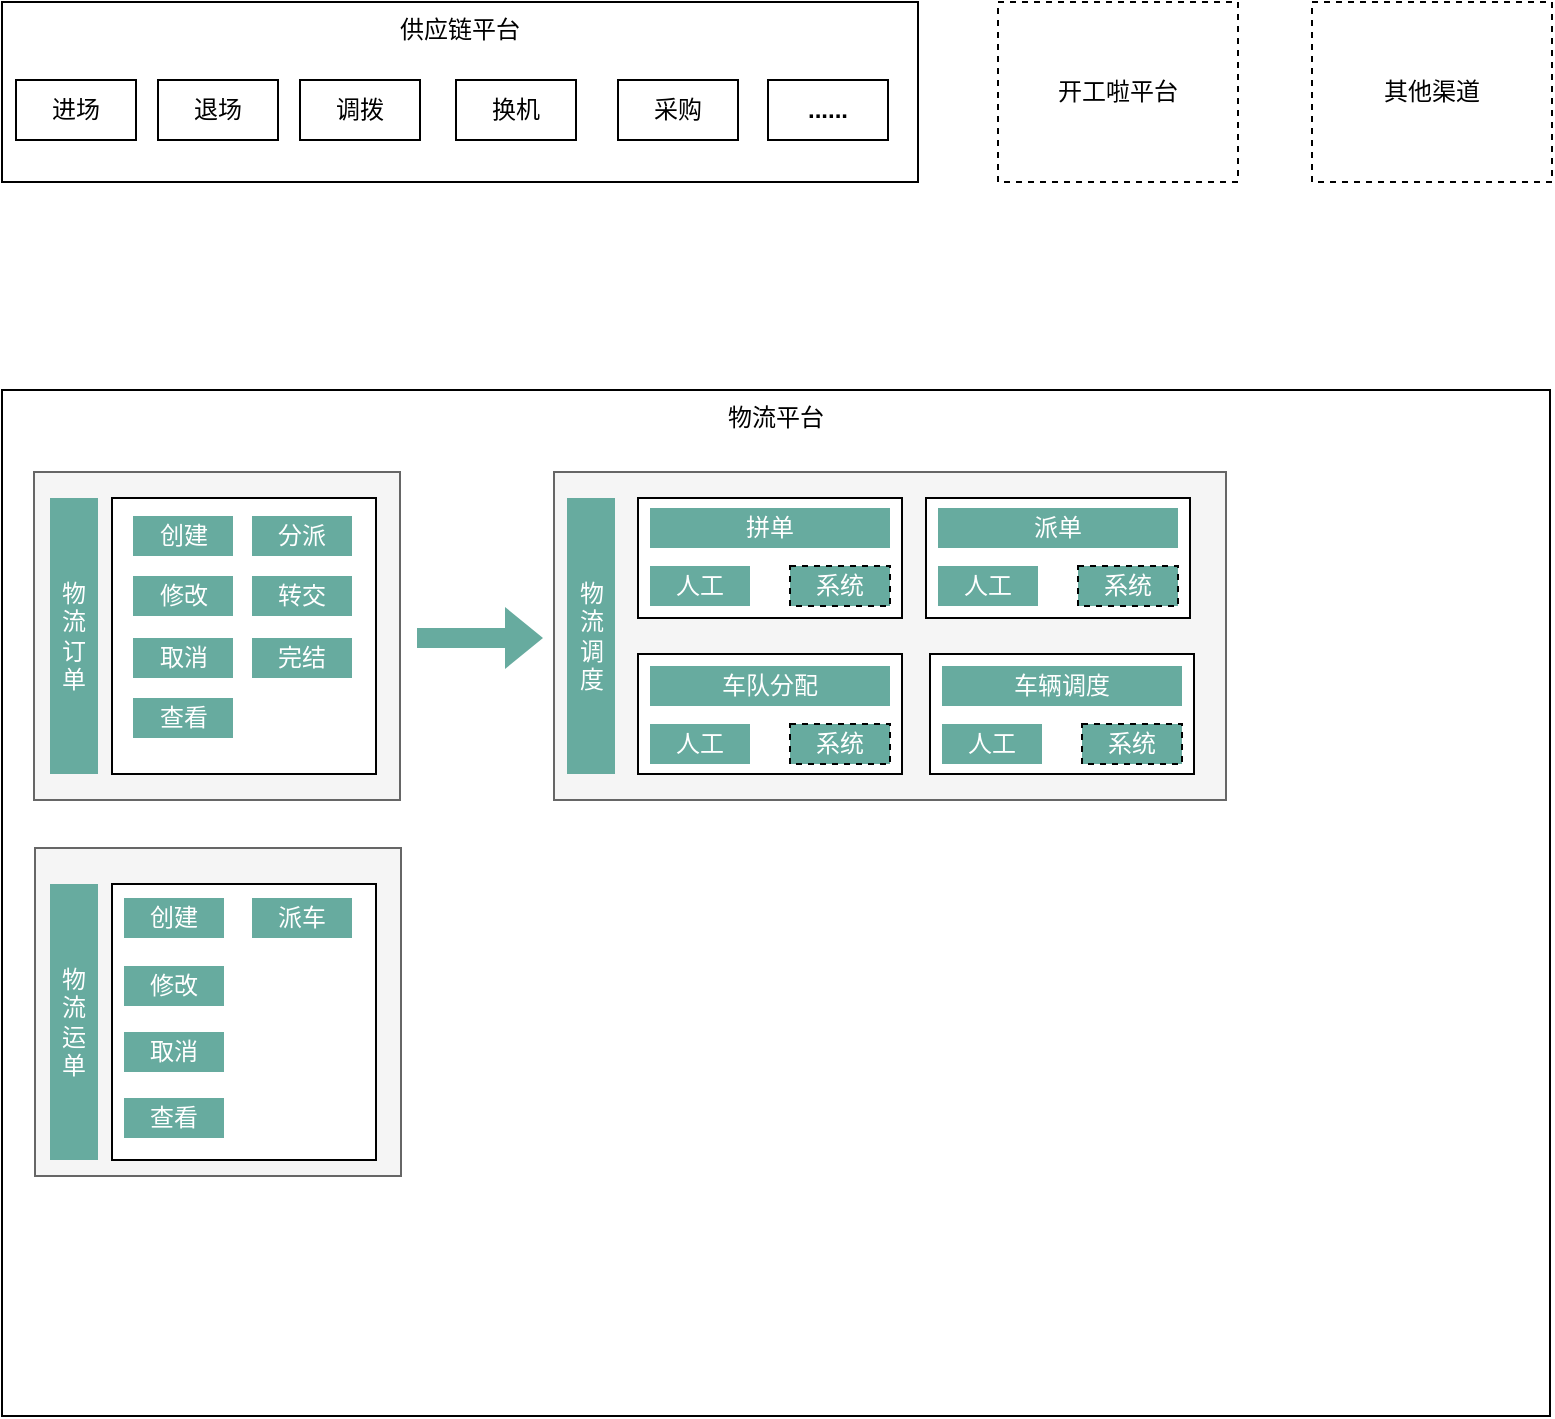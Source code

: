 <mxfile version="20.3.0" type="github" pages="2">
  <diagram id="WJOXv00hVuy9kRLdBPcV" name="物流平台01">
    <mxGraphModel dx="1673" dy="936" grid="0" gridSize="10" guides="1" tooltips="1" connect="1" arrows="1" fold="1" page="1" pageScale="1" pageWidth="827" pageHeight="1169" math="0" shadow="0">
      <root>
        <mxCell id="0" />
        <mxCell id="1" parent="0" />
        <mxCell id="8NXl82Xmxk2-i6Ix3Uvn-1" value="物流平台" style="rounded=0;whiteSpace=wrap;html=1;align=center;verticalAlign=top;" vertex="1" parent="1">
          <mxGeometry x="17" y="274" width="774" height="513" as="geometry" />
        </mxCell>
        <mxCell id="8NXl82Xmxk2-i6Ix3Uvn-3" value="" style="rounded=0;whiteSpace=wrap;html=1;strokeColor=#666666;fillColor=#f5f5f5;fontColor=#333333;" vertex="1" parent="1">
          <mxGeometry x="33" y="315" width="183" height="164" as="geometry" />
        </mxCell>
        <mxCell id="8NXl82Xmxk2-i6Ix3Uvn-6" value="供应链平台" style="rounded=0;whiteSpace=wrap;html=1;strokeColor=#000000;fillColor=#FFFFFF;verticalAlign=top;" vertex="1" parent="1">
          <mxGeometry x="17" y="80" width="458" height="90" as="geometry" />
        </mxCell>
        <mxCell id="8NXl82Xmxk2-i6Ix3Uvn-7" value="开工啦平台" style="rounded=0;whiteSpace=wrap;html=1;strokeColor=#000000;fillColor=#FFFFFF;dashed=1;" vertex="1" parent="1">
          <mxGeometry x="515" y="80" width="120" height="90" as="geometry" />
        </mxCell>
        <mxCell id="8NXl82Xmxk2-i6Ix3Uvn-8" value="其他渠道" style="rounded=0;whiteSpace=wrap;html=1;strokeColor=#000000;fillColor=#FFFFFF;dashed=1;" vertex="1" parent="1">
          <mxGeometry x="672" y="80" width="120" height="90" as="geometry" />
        </mxCell>
        <mxCell id="8NXl82Xmxk2-i6Ix3Uvn-9" value="进场" style="rounded=0;whiteSpace=wrap;html=1;strokeColor=#000000;fillColor=#FFFFFF;" vertex="1" parent="1">
          <mxGeometry x="24" y="119" width="60" height="30" as="geometry" />
        </mxCell>
        <mxCell id="8NXl82Xmxk2-i6Ix3Uvn-10" value="退场" style="rounded=0;whiteSpace=wrap;html=1;strokeColor=#000000;fillColor=#FFFFFF;" vertex="1" parent="1">
          <mxGeometry x="95" y="119" width="60" height="30" as="geometry" />
        </mxCell>
        <mxCell id="8NXl82Xmxk2-i6Ix3Uvn-11" value="调拨" style="rounded=0;whiteSpace=wrap;html=1;strokeColor=#000000;fillColor=#FFFFFF;" vertex="1" parent="1">
          <mxGeometry x="166" y="119" width="60" height="30" as="geometry" />
        </mxCell>
        <mxCell id="8NXl82Xmxk2-i6Ix3Uvn-12" value="换机" style="rounded=0;whiteSpace=wrap;html=1;strokeColor=#000000;fillColor=#FFFFFF;" vertex="1" parent="1">
          <mxGeometry x="244" y="119" width="60" height="30" as="geometry" />
        </mxCell>
        <mxCell id="8NXl82Xmxk2-i6Ix3Uvn-13" value="采购" style="rounded=0;whiteSpace=wrap;html=1;strokeColor=#000000;fillColor=#FFFFFF;" vertex="1" parent="1">
          <mxGeometry x="325" y="119" width="60" height="30" as="geometry" />
        </mxCell>
        <mxCell id="8NXl82Xmxk2-i6Ix3Uvn-14" value="&lt;b&gt;......&lt;/b&gt;" style="rounded=0;whiteSpace=wrap;html=1;strokeColor=#000000;fillColor=#FFFFFF;" vertex="1" parent="1">
          <mxGeometry x="400" y="119" width="60" height="30" as="geometry" />
        </mxCell>
        <mxCell id="8NXl82Xmxk2-i6Ix3Uvn-17" value="物流订单" style="rounded=0;whiteSpace=wrap;html=1;strokeColor=none;fillColor=#67AB9F;fontColor=#ffffff;" vertex="1" parent="1">
          <mxGeometry x="41" y="328" width="24" height="138" as="geometry" />
        </mxCell>
        <mxCell id="8NXl82Xmxk2-i6Ix3Uvn-18" value="" style="rounded=0;whiteSpace=wrap;html=1;" vertex="1" parent="1">
          <mxGeometry x="72" y="328" width="132" height="138" as="geometry" />
        </mxCell>
        <mxCell id="8NXl82Xmxk2-i6Ix3Uvn-19" value="创建" style="rounded=0;whiteSpace=wrap;html=1;strokeColor=none;fillColor=#67AB9F;fontColor=#ffffff;" vertex="1" parent="1">
          <mxGeometry x="82.5" y="337" width="50" height="20" as="geometry" />
        </mxCell>
        <mxCell id="8NXl82Xmxk2-i6Ix3Uvn-20" value="修改" style="rounded=0;whiteSpace=wrap;html=1;strokeColor=none;fillColor=#67AB9F;fontColor=#ffffff;" vertex="1" parent="1">
          <mxGeometry x="82.5" y="367" width="50" height="20" as="geometry" />
        </mxCell>
        <mxCell id="8NXl82Xmxk2-i6Ix3Uvn-21" value="取消" style="rounded=0;whiteSpace=wrap;html=1;strokeColor=none;fillColor=#67AB9F;fontColor=#ffffff;" vertex="1" parent="1">
          <mxGeometry x="82.5" y="398" width="50" height="20" as="geometry" />
        </mxCell>
        <mxCell id="8NXl82Xmxk2-i6Ix3Uvn-22" value="查看" style="rounded=0;whiteSpace=wrap;html=1;strokeColor=none;fillColor=#67AB9F;fontColor=#ffffff;" vertex="1" parent="1">
          <mxGeometry x="82.5" y="428" width="50" height="20" as="geometry" />
        </mxCell>
        <mxCell id="8NXl82Xmxk2-i6Ix3Uvn-23" value="分派" style="rounded=0;whiteSpace=wrap;html=1;strokeColor=none;fillColor=#67AB9F;fontColor=#ffffff;" vertex="1" parent="1">
          <mxGeometry x="142" y="337" width="50" height="20" as="geometry" />
        </mxCell>
        <mxCell id="8NXl82Xmxk2-i6Ix3Uvn-24" value="转交" style="rounded=0;whiteSpace=wrap;html=1;strokeColor=none;fillColor=#67AB9F;fontColor=#ffffff;" vertex="1" parent="1">
          <mxGeometry x="142" y="367" width="50" height="20" as="geometry" />
        </mxCell>
        <mxCell id="8NXl82Xmxk2-i6Ix3Uvn-25" value="完结" style="rounded=0;whiteSpace=wrap;html=1;strokeColor=none;fillColor=#67AB9F;fontColor=#ffffff;" vertex="1" parent="1">
          <mxGeometry x="142" y="398" width="50" height="20" as="geometry" />
        </mxCell>
        <mxCell id="8NXl82Xmxk2-i6Ix3Uvn-26" value="" style="rounded=0;whiteSpace=wrap;html=1;strokeColor=#666666;fillColor=#f5f5f5;fontColor=#333333;" vertex="1" parent="1">
          <mxGeometry x="293" y="315" width="336" height="164" as="geometry" />
        </mxCell>
        <mxCell id="8NXl82Xmxk2-i6Ix3Uvn-27" value="物流调度" style="rounded=0;whiteSpace=wrap;html=1;strokeColor=none;fillColor=#67AB9F;fontColor=#ffffff;" vertex="1" parent="1">
          <mxGeometry x="299.5" y="328" width="24" height="138" as="geometry" />
        </mxCell>
        <mxCell id="8NXl82Xmxk2-i6Ix3Uvn-28" value="" style="rounded=0;whiteSpace=wrap;html=1;" vertex="1" parent="1">
          <mxGeometry x="335" y="328" width="132" height="60" as="geometry" />
        </mxCell>
        <mxCell id="8NXl82Xmxk2-i6Ix3Uvn-29" value="" style="shape=flexArrow;endArrow=classic;html=1;rounded=0;fillColor=#67AB9F;strokeColor=none;" edge="1" parent="1">
          <mxGeometry width="50" height="50" relative="1" as="geometry">
            <mxPoint x="224" y="398" as="sourcePoint" />
            <mxPoint x="288" y="398" as="targetPoint" />
          </mxGeometry>
        </mxCell>
        <mxCell id="8NXl82Xmxk2-i6Ix3Uvn-31" value="拼单" style="rounded=0;whiteSpace=wrap;html=1;strokeColor=none;fillColor=#67AB9F;fontColor=#ffffff;" vertex="1" parent="1">
          <mxGeometry x="341" y="333" width="120" height="20" as="geometry" />
        </mxCell>
        <mxCell id="8NXl82Xmxk2-i6Ix3Uvn-32" value="人工" style="rounded=0;whiteSpace=wrap;html=1;strokeColor=none;fillColor=#67AB9F;fontColor=#ffffff;" vertex="1" parent="1">
          <mxGeometry x="341" y="362" width="50" height="20" as="geometry" />
        </mxCell>
        <mxCell id="8NXl82Xmxk2-i6Ix3Uvn-33" value="系统" style="rounded=0;whiteSpace=wrap;html=1;strokeColor=default;fillColor=#67AB9F;fontColor=#ffffff;dashed=1;" vertex="1" parent="1">
          <mxGeometry x="411" y="362" width="50" height="20" as="geometry" />
        </mxCell>
        <mxCell id="8NXl82Xmxk2-i6Ix3Uvn-34" value="" style="rounded=0;whiteSpace=wrap;html=1;" vertex="1" parent="1">
          <mxGeometry x="479" y="328" width="132" height="60" as="geometry" />
        </mxCell>
        <mxCell id="8NXl82Xmxk2-i6Ix3Uvn-35" value="派单" style="rounded=0;whiteSpace=wrap;html=1;strokeColor=none;fillColor=#67AB9F;fontColor=#ffffff;" vertex="1" parent="1">
          <mxGeometry x="485" y="333" width="120" height="20" as="geometry" />
        </mxCell>
        <mxCell id="8NXl82Xmxk2-i6Ix3Uvn-36" value="人工" style="rounded=0;whiteSpace=wrap;html=1;strokeColor=none;fillColor=#67AB9F;fontColor=#ffffff;" vertex="1" parent="1">
          <mxGeometry x="485" y="362" width="50" height="20" as="geometry" />
        </mxCell>
        <mxCell id="8NXl82Xmxk2-i6Ix3Uvn-37" value="系统" style="rounded=0;whiteSpace=wrap;html=1;strokeColor=default;fillColor=#67AB9F;fontColor=#ffffff;dashed=1;" vertex="1" parent="1">
          <mxGeometry x="555" y="362" width="50" height="20" as="geometry" />
        </mxCell>
        <mxCell id="8NXl82Xmxk2-i6Ix3Uvn-38" value="" style="rounded=0;whiteSpace=wrap;html=1;" vertex="1" parent="1">
          <mxGeometry x="335" y="406" width="132" height="60" as="geometry" />
        </mxCell>
        <mxCell id="8NXl82Xmxk2-i6Ix3Uvn-39" value="车队分配" style="rounded=0;whiteSpace=wrap;html=1;strokeColor=none;fillColor=#67AB9F;fontColor=#ffffff;" vertex="1" parent="1">
          <mxGeometry x="341" y="412" width="120" height="20" as="geometry" />
        </mxCell>
        <mxCell id="8NXl82Xmxk2-i6Ix3Uvn-40" value="人工" style="rounded=0;whiteSpace=wrap;html=1;strokeColor=none;fillColor=#67AB9F;fontColor=#ffffff;" vertex="1" parent="1">
          <mxGeometry x="341" y="441" width="50" height="20" as="geometry" />
        </mxCell>
        <mxCell id="8NXl82Xmxk2-i6Ix3Uvn-41" value="系统" style="rounded=0;whiteSpace=wrap;html=1;strokeColor=default;fillColor=#67AB9F;fontColor=#ffffff;dashed=1;" vertex="1" parent="1">
          <mxGeometry x="411" y="441" width="50" height="20" as="geometry" />
        </mxCell>
        <mxCell id="8NXl82Xmxk2-i6Ix3Uvn-42" value="" style="rounded=0;whiteSpace=wrap;html=1;" vertex="1" parent="1">
          <mxGeometry x="481" y="406" width="132" height="60" as="geometry" />
        </mxCell>
        <mxCell id="8NXl82Xmxk2-i6Ix3Uvn-43" value="车辆调度" style="rounded=0;whiteSpace=wrap;html=1;strokeColor=none;fillColor=#67AB9F;fontColor=#ffffff;" vertex="1" parent="1">
          <mxGeometry x="487" y="412" width="120" height="20" as="geometry" />
        </mxCell>
        <mxCell id="8NXl82Xmxk2-i6Ix3Uvn-44" value="人工" style="rounded=0;whiteSpace=wrap;html=1;strokeColor=none;fillColor=#67AB9F;fontColor=#ffffff;" vertex="1" parent="1">
          <mxGeometry x="487" y="441" width="50" height="20" as="geometry" />
        </mxCell>
        <mxCell id="8NXl82Xmxk2-i6Ix3Uvn-45" value="系统" style="rounded=0;whiteSpace=wrap;html=1;strokeColor=default;fillColor=#67AB9F;fontColor=#ffffff;dashed=1;" vertex="1" parent="1">
          <mxGeometry x="557" y="441" width="50" height="20" as="geometry" />
        </mxCell>
        <mxCell id="tmRHRuYKARRYeNzRZCCL-1" value="" style="rounded=0;whiteSpace=wrap;html=1;strokeColor=#666666;fillColor=#f5f5f5;fontColor=#333333;" vertex="1" parent="1">
          <mxGeometry x="33.5" y="503" width="183" height="164" as="geometry" />
        </mxCell>
        <mxCell id="tmRHRuYKARRYeNzRZCCL-2" value="物流运单" style="rounded=0;whiteSpace=wrap;html=1;strokeColor=none;fillColor=#67AB9F;fontColor=#ffffff;" vertex="1" parent="1">
          <mxGeometry x="41" y="521" width="24" height="138" as="geometry" />
        </mxCell>
        <mxCell id="tmRHRuYKARRYeNzRZCCL-4" value="" style="rounded=0;whiteSpace=wrap;html=1;" vertex="1" parent="1">
          <mxGeometry x="72" y="521" width="132" height="138" as="geometry" />
        </mxCell>
        <mxCell id="tmRHRuYKARRYeNzRZCCL-5" value="创建" style="rounded=0;whiteSpace=wrap;html=1;strokeColor=none;fillColor=#67AB9F;fontColor=#ffffff;" vertex="1" parent="1">
          <mxGeometry x="78" y="528" width="50" height="20" as="geometry" />
        </mxCell>
        <mxCell id="tmRHRuYKARRYeNzRZCCL-6" value="修改" style="rounded=0;whiteSpace=wrap;html=1;strokeColor=none;fillColor=#67AB9F;fontColor=#ffffff;" vertex="1" parent="1">
          <mxGeometry x="78" y="562" width="50" height="20" as="geometry" />
        </mxCell>
        <mxCell id="tmRHRuYKARRYeNzRZCCL-7" value="取消" style="rounded=0;whiteSpace=wrap;html=1;strokeColor=none;fillColor=#67AB9F;fontColor=#ffffff;" vertex="1" parent="1">
          <mxGeometry x="78" y="595" width="50" height="20" as="geometry" />
        </mxCell>
        <mxCell id="tmRHRuYKARRYeNzRZCCL-8" value="查看" style="rounded=0;whiteSpace=wrap;html=1;strokeColor=none;fillColor=#67AB9F;fontColor=#ffffff;" vertex="1" parent="1">
          <mxGeometry x="78" y="628" width="50" height="20" as="geometry" />
        </mxCell>
        <mxCell id="tmRHRuYKARRYeNzRZCCL-9" value="派车" style="rounded=0;whiteSpace=wrap;html=1;strokeColor=none;fillColor=#67AB9F;fontColor=#ffffff;" vertex="1" parent="1">
          <mxGeometry x="142" y="528" width="50" height="20" as="geometry" />
        </mxCell>
      </root>
    </mxGraphModel>
  </diagram>
  <diagram id="fTkGCCR2e1lhVUgZ3sJF" name="物流平台02">
    <mxGraphModel dx="1185" dy="663" grid="0" gridSize="10" guides="1" tooltips="1" connect="1" arrows="1" fold="1" page="1" pageScale="1" pageWidth="827" pageHeight="1169" math="0" shadow="0">
      <root>
        <mxCell id="0" />
        <mxCell id="1" parent="0" />
        <mxCell id="E8Ulgeyvn1KL2EQepzeA-1" value="物流平台" style="rounded=0;whiteSpace=wrap;html=1;align=center;verticalAlign=top;" vertex="1" parent="1">
          <mxGeometry x="17" y="274" width="774" height="513" as="geometry" />
        </mxCell>
        <mxCell id="E8Ulgeyvn1KL2EQepzeA-2" value="" style="rounded=0;whiteSpace=wrap;html=1;dashed=1;" vertex="1" parent="1">
          <mxGeometry x="33" y="315" width="183" height="148" as="geometry" />
        </mxCell>
        <mxCell id="E8Ulgeyvn1KL2EQepzeA-3" value="供应链平台" style="rounded=0;whiteSpace=wrap;html=1;strokeColor=#000000;fillColor=#FFFFFF;verticalAlign=top;" vertex="1" parent="1">
          <mxGeometry x="17" y="80" width="458" height="90" as="geometry" />
        </mxCell>
        <mxCell id="E8Ulgeyvn1KL2EQepzeA-4" value="开工啦平台" style="rounded=0;whiteSpace=wrap;html=1;strokeColor=#000000;fillColor=#FFFFFF;dashed=1;" vertex="1" parent="1">
          <mxGeometry x="515" y="80" width="120" height="90" as="geometry" />
        </mxCell>
        <mxCell id="E8Ulgeyvn1KL2EQepzeA-5" value="其他渠道" style="rounded=0;whiteSpace=wrap;html=1;strokeColor=#000000;fillColor=#FFFFFF;dashed=1;" vertex="1" parent="1">
          <mxGeometry x="672" y="80" width="120" height="90" as="geometry" />
        </mxCell>
        <mxCell id="E8Ulgeyvn1KL2EQepzeA-6" value="进场" style="rounded=0;whiteSpace=wrap;html=1;strokeColor=#000000;fillColor=#FFFFFF;" vertex="1" parent="1">
          <mxGeometry x="24" y="119" width="60" height="30" as="geometry" />
        </mxCell>
        <mxCell id="E8Ulgeyvn1KL2EQepzeA-7" value="退场" style="rounded=0;whiteSpace=wrap;html=1;strokeColor=#000000;fillColor=#FFFFFF;" vertex="1" parent="1">
          <mxGeometry x="95" y="119" width="60" height="30" as="geometry" />
        </mxCell>
        <mxCell id="E8Ulgeyvn1KL2EQepzeA-8" value="调拨" style="rounded=0;whiteSpace=wrap;html=1;strokeColor=#000000;fillColor=#FFFFFF;" vertex="1" parent="1">
          <mxGeometry x="166" y="119" width="60" height="30" as="geometry" />
        </mxCell>
        <mxCell id="E8Ulgeyvn1KL2EQepzeA-9" value="换机" style="rounded=0;whiteSpace=wrap;html=1;strokeColor=#000000;fillColor=#FFFFFF;" vertex="1" parent="1">
          <mxGeometry x="244" y="119" width="60" height="30" as="geometry" />
        </mxCell>
        <mxCell id="E8Ulgeyvn1KL2EQepzeA-10" value="采购" style="rounded=0;whiteSpace=wrap;html=1;strokeColor=#000000;fillColor=#FFFFFF;" vertex="1" parent="1">
          <mxGeometry x="325" y="119" width="60" height="30" as="geometry" />
        </mxCell>
        <mxCell id="E8Ulgeyvn1KL2EQepzeA-11" value="&lt;b&gt;......&lt;/b&gt;" style="rounded=0;whiteSpace=wrap;html=1;strokeColor=#000000;fillColor=#FFFFFF;" vertex="1" parent="1">
          <mxGeometry x="400" y="119" width="60" height="30" as="geometry" />
        </mxCell>
        <mxCell id="E8Ulgeyvn1KL2EQepzeA-12" value="承运商协同" style="rounded=0;whiteSpace=wrap;html=1;strokeColor=none;fillColor=#FFFFFF;fontColor=#000000;fontStyle=1" vertex="1" parent="1">
          <mxGeometry x="51" y="340" width="24" height="89" as="geometry" />
        </mxCell>
        <mxCell id="E8Ulgeyvn1KL2EQepzeA-48" value="订单管理" style="rounded=0;whiteSpace=wrap;html=1;strokeColor=none;fillColor=#3399FF;fontColor=#ffffff;" vertex="1" parent="1">
          <mxGeometry x="84" y="333" width="100" height="20" as="geometry" />
        </mxCell>
        <mxCell id="E8Ulgeyvn1KL2EQepzeA-49" value="报价管理" style="rounded=0;whiteSpace=wrap;html=1;strokeColor=none;fillColor=#3399FF;fontColor=#ffffff;" vertex="1" parent="1">
          <mxGeometry x="84" y="359" width="100" height="20" as="geometry" />
        </mxCell>
        <mxCell id="E8Ulgeyvn1KL2EQepzeA-50" value="派车管理" style="rounded=0;whiteSpace=wrap;html=1;strokeColor=none;fillColor=#3399FF;fontColor=#ffffff;" vertex="1" parent="1">
          <mxGeometry x="84" y="387" width="100" height="20" as="geometry" />
        </mxCell>
        <mxCell id="E8Ulgeyvn1KL2EQepzeA-51" value="装运管理" style="rounded=0;whiteSpace=wrap;html=1;strokeColor=none;fillColor=#3399FF;fontColor=#ffffff;" vertex="1" parent="1">
          <mxGeometry x="84" y="415" width="100" height="20" as="geometry" />
        </mxCell>
        <mxCell id="E8Ulgeyvn1KL2EQepzeA-53" value="" style="rounded=0;whiteSpace=wrap;html=1;dashed=1;" vertex="1" parent="1">
          <mxGeometry x="316" y="315" width="183" height="148" as="geometry" />
        </mxCell>
        <mxCell id="E8Ulgeyvn1KL2EQepzeA-54" value="司机协同" style="rounded=0;whiteSpace=wrap;html=1;strokeColor=none;fillColor=#FFFFFF;fontColor=#000000;fontStyle=1" vertex="1" parent="1">
          <mxGeometry x="334" y="340" width="24" height="89" as="geometry" />
        </mxCell>
        <mxCell id="E8Ulgeyvn1KL2EQepzeA-55" value="装车" style="rounded=0;whiteSpace=wrap;html=1;strokeColor=none;fillColor=#3399FF;fontColor=#ffffff;" vertex="1" parent="1">
          <mxGeometry x="367" y="333" width="100" height="20" as="geometry" />
        </mxCell>
        <mxCell id="E8Ulgeyvn1KL2EQepzeA-56" value="卸车" style="rounded=0;whiteSpace=wrap;html=1;strokeColor=none;fillColor=#3399FF;fontColor=#ffffff;" vertex="1" parent="1">
          <mxGeometry x="367" y="359" width="100" height="20" as="geometry" />
        </mxCell>
        <mxCell id="E8Ulgeyvn1KL2EQepzeA-57" value="附件上传" style="rounded=0;whiteSpace=wrap;html=1;strokeColor=none;fillColor=#3399FF;fontColor=#ffffff;" vertex="1" parent="1">
          <mxGeometry x="367" y="387" width="100" height="20" as="geometry" />
        </mxCell>
        <mxCell id="E8Ulgeyvn1KL2EQepzeA-58" value="经纬度上传" style="rounded=0;whiteSpace=wrap;html=1;strokeColor=none;fillColor=#3399FF;fontColor=#ffffff;" vertex="1" parent="1">
          <mxGeometry x="367" y="415" width="100" height="20" as="geometry" />
        </mxCell>
        <mxCell id="E8Ulgeyvn1KL2EQepzeA-59" value="" style="shape=flexArrow;endArrow=classic;startArrow=classic;html=1;rounded=0;strokeColor=none;fontColor=#000000;fillColor=#3399FF;width=11.905;startSize=4.385;endSize=4.385;" edge="1" parent="1">
          <mxGeometry width="100" height="100" relative="1" as="geometry">
            <mxPoint x="504" y="387.87" as="sourcePoint" />
            <mxPoint x="576" y="387.87" as="targetPoint" />
          </mxGeometry>
        </mxCell>
        <mxCell id="E8Ulgeyvn1KL2EQepzeA-60" value="" style="rounded=0;whiteSpace=wrap;html=1;dashed=1;" vertex="1" parent="1">
          <mxGeometry x="584" y="310.5" width="183" height="343.5" as="geometry" />
        </mxCell>
        <mxCell id="E8Ulgeyvn1KL2EQepzeA-62" value="智能化" style="rounded=0;whiteSpace=wrap;html=1;strokeColor=none;fillColor=#FFFFFF;fontColor=#000000;fontStyle=1" vertex="1" parent="1">
          <mxGeometry x="593" y="477" width="24" height="89" as="geometry" />
        </mxCell>
        <mxCell id="E8Ulgeyvn1KL2EQepzeA-63" value="车辆定位" style="rounded=0;whiteSpace=wrap;html=1;strokeColor=none;fillColor=#3399FF;fontColor=#ffffff;" vertex="1" parent="1">
          <mxGeometry x="630" y="376" width="100" height="20" as="geometry" />
        </mxCell>
        <mxCell id="E8Ulgeyvn1KL2EQepzeA-64" value="运抵判断" style="rounded=0;whiteSpace=wrap;html=1;strokeColor=none;fillColor=#3399FF;fontColor=#ffffff;" vertex="1" parent="1">
          <mxGeometry x="630" y="420" width="100" height="20" as="geometry" />
        </mxCell>
        <mxCell id="E8Ulgeyvn1KL2EQepzeA-65" value="时效监控" style="rounded=0;whiteSpace=wrap;html=1;strokeColor=none;fillColor=#3399FF;fontColor=#ffffff;" vertex="1" parent="1">
          <mxGeometry x="630" y="469" width="100" height="20" as="geometry" />
        </mxCell>
        <mxCell id="E8Ulgeyvn1KL2EQepzeA-66" value="调度策略" style="rounded=0;whiteSpace=wrap;html=1;strokeColor=none;fillColor=#3399FF;fontColor=#ffffff;" vertex="1" parent="1">
          <mxGeometry x="630" y="517" width="100" height="20" as="geometry" />
        </mxCell>
        <mxCell id="E8Ulgeyvn1KL2EQepzeA-67" value="行为预警" style="rounded=0;whiteSpace=wrap;html=1;strokeColor=none;fillColor=#3399FF;fontColor=#ffffff;" vertex="1" parent="1">
          <mxGeometry x="630" y="563" width="100" height="20" as="geometry" />
        </mxCell>
        <mxCell id="E8Ulgeyvn1KL2EQepzeA-68" value="......" style="rounded=0;whiteSpace=wrap;html=1;strokeColor=none;fillColor=#3399FF;fontColor=#ffffff;fontStyle=1" vertex="1" parent="1">
          <mxGeometry x="630" y="608" width="100" height="20" as="geometry" />
        </mxCell>
        <mxCell id="E8Ulgeyvn1KL2EQepzeA-75" value="" style="rounded=0;whiteSpace=wrap;html=1;dashed=1;" vertex="1" parent="1">
          <mxGeometry x="33.5" y="506" width="466.5" height="148" as="geometry" />
        </mxCell>
        <mxCell id="E8Ulgeyvn1KL2EQepzeA-76" value="全流程" style="rounded=0;whiteSpace=wrap;html=1;strokeColor=none;fillColor=#FFFFFF;fontColor=#000000;fontStyle=1" vertex="1" parent="1">
          <mxGeometry x="51.5" y="531" width="24" height="89" as="geometry" />
        </mxCell>
        <mxCell id="E8Ulgeyvn1KL2EQepzeA-77" value="合同管理" style="rounded=0;whiteSpace=wrap;html=1;strokeColor=none;fillColor=#3399FF;fontColor=#ffffff;" vertex="1" parent="1">
          <mxGeometry x="84.5" y="524" width="100" height="20" as="geometry" />
        </mxCell>
        <mxCell id="E8Ulgeyvn1KL2EQepzeA-78" value="报价管理" style="rounded=0;whiteSpace=wrap;html=1;strokeColor=none;fillColor=#3399FF;fontColor=#ffffff;" vertex="1" parent="1">
          <mxGeometry x="84.5" y="550" width="100" height="20" as="geometry" />
        </mxCell>
        <mxCell id="E8Ulgeyvn1KL2EQepzeA-79" value="派车管理" style="rounded=0;whiteSpace=wrap;html=1;strokeColor=none;fillColor=#3399FF;fontColor=#ffffff;" vertex="1" parent="1">
          <mxGeometry x="84.5" y="578" width="100" height="20" as="geometry" />
        </mxCell>
        <mxCell id="E8Ulgeyvn1KL2EQepzeA-80" value="装运管理" style="rounded=0;whiteSpace=wrap;html=1;strokeColor=none;fillColor=#3399FF;fontColor=#ffffff;" vertex="1" parent="1">
          <mxGeometry x="84.5" y="606" width="100" height="20" as="geometry" />
        </mxCell>
        <mxCell id="E8Ulgeyvn1KL2EQepzeA-81" value="" style="shape=flexArrow;endArrow=classic;startArrow=classic;html=1;rounded=0;strokeColor=none;fontColor=#000000;fillColor=#3399FF;width=11.905;startSize=4.385;endSize=4.385;" edge="1" parent="1">
          <mxGeometry width="100" height="100" relative="1" as="geometry">
            <mxPoint x="505" y="578.0" as="sourcePoint" />
            <mxPoint x="577" y="578.0" as="targetPoint" />
          </mxGeometry>
        </mxCell>
        <mxCell id="E8Ulgeyvn1KL2EQepzeA-82" value="" style="shape=flexArrow;endArrow=classic;startArrow=classic;html=1;rounded=0;strokeColor=none;fontColor=#000000;fillColor=#3399FF;width=10.872;startSize=5.868;endSize=4.385;" edge="1" parent="1">
          <mxGeometry width="100" height="100" relative="1" as="geometry">
            <mxPoint x="266.46" y="449.25" as="sourcePoint" />
            <mxPoint x="266.46" y="515.25" as="targetPoint" />
          </mxGeometry>
        </mxCell>
        <mxCell id="E8Ulgeyvn1KL2EQepzeA-83" value="" style="shape=flexArrow;endArrow=classic;startArrow=classic;html=1;rounded=0;strokeColor=none;fontColor=#000000;fillColor=#3399FF;width=11.905;startSize=4.385;endSize=4.385;" edge="1" parent="1">
          <mxGeometry width="100" height="100" relative="1" as="geometry">
            <mxPoint x="230.75" y="388.76" as="sourcePoint" />
            <mxPoint x="302.75" y="388.76" as="targetPoint" />
          </mxGeometry>
        </mxCell>
      </root>
    </mxGraphModel>
  </diagram>
</mxfile>

